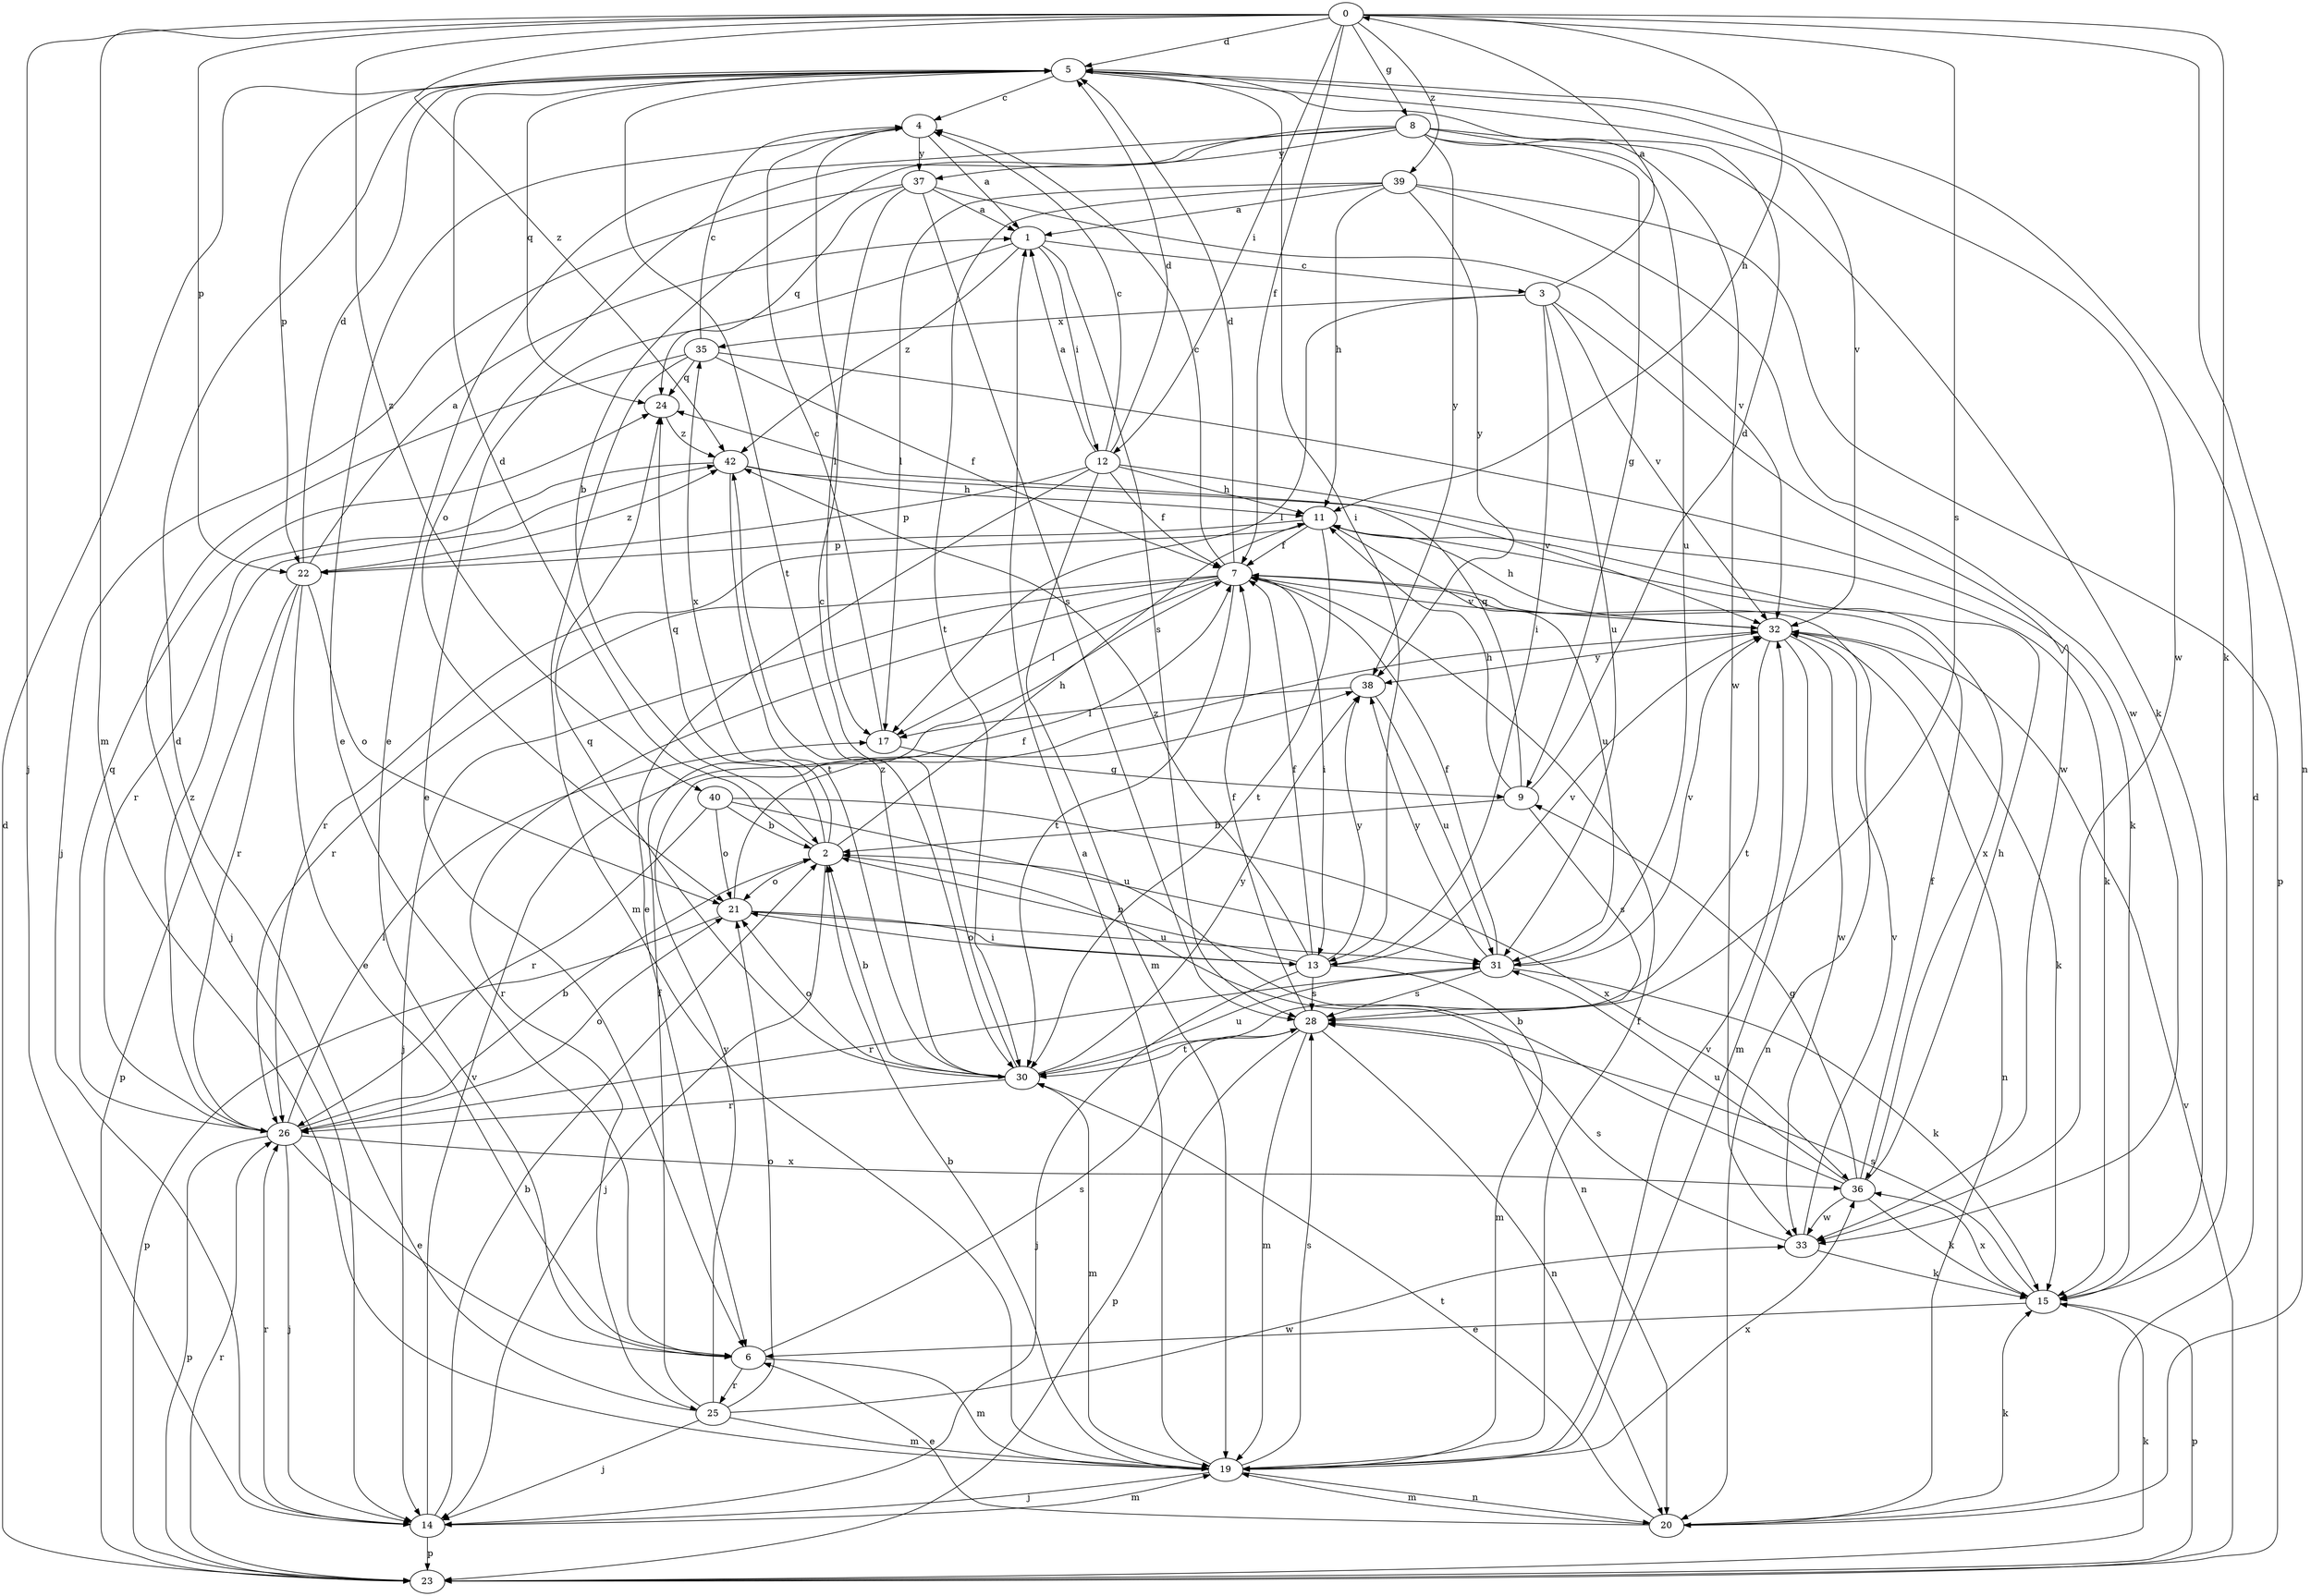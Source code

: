 strict digraph  {
0;
1;
2;
3;
4;
5;
6;
7;
8;
9;
11;
12;
13;
14;
15;
17;
19;
20;
21;
22;
23;
24;
25;
26;
28;
30;
31;
32;
33;
35;
36;
37;
38;
39;
40;
42;
0 -> 5  [label=d];
0 -> 7  [label=f];
0 -> 8  [label=g];
0 -> 11  [label=h];
0 -> 12  [label=i];
0 -> 14  [label=j];
0 -> 15  [label=k];
0 -> 19  [label=m];
0 -> 20  [label=n];
0 -> 22  [label=p];
0 -> 28  [label=s];
0 -> 39  [label=z];
0 -> 40  [label=z];
0 -> 42  [label=z];
1 -> 3  [label=c];
1 -> 6  [label=e];
1 -> 12  [label=i];
1 -> 28  [label=s];
1 -> 42  [label=z];
2 -> 5  [label=d];
2 -> 11  [label=h];
2 -> 14  [label=j];
2 -> 20  [label=n];
2 -> 21  [label=o];
2 -> 24  [label=q];
2 -> 35  [label=x];
3 -> 0  [label=a];
3 -> 13  [label=i];
3 -> 17  [label=l];
3 -> 31  [label=u];
3 -> 32  [label=v];
3 -> 33  [label=w];
3 -> 35  [label=x];
4 -> 1  [label=a];
4 -> 6  [label=e];
4 -> 37  [label=y];
5 -> 4  [label=c];
5 -> 13  [label=i];
5 -> 22  [label=p];
5 -> 24  [label=q];
5 -> 30  [label=t];
5 -> 32  [label=v];
5 -> 33  [label=w];
6 -> 19  [label=m];
6 -> 25  [label=r];
6 -> 28  [label=s];
7 -> 4  [label=c];
7 -> 5  [label=d];
7 -> 13  [label=i];
7 -> 14  [label=j];
7 -> 17  [label=l];
7 -> 20  [label=n];
7 -> 25  [label=r];
7 -> 26  [label=r];
7 -> 30  [label=t];
7 -> 32  [label=v];
8 -> 2  [label=b];
8 -> 6  [label=e];
8 -> 9  [label=g];
8 -> 15  [label=k];
8 -> 21  [label=o];
8 -> 31  [label=u];
8 -> 33  [label=w];
8 -> 37  [label=y];
8 -> 38  [label=y];
9 -> 2  [label=b];
9 -> 5  [label=d];
9 -> 11  [label=h];
9 -> 24  [label=q];
9 -> 28  [label=s];
11 -> 7  [label=f];
11 -> 22  [label=p];
11 -> 26  [label=r];
11 -> 30  [label=t];
11 -> 31  [label=u];
11 -> 36  [label=x];
12 -> 1  [label=a];
12 -> 4  [label=c];
12 -> 5  [label=d];
12 -> 6  [label=e];
12 -> 7  [label=f];
12 -> 11  [label=h];
12 -> 15  [label=k];
12 -> 19  [label=m];
12 -> 22  [label=p];
13 -> 2  [label=b];
13 -> 7  [label=f];
13 -> 14  [label=j];
13 -> 19  [label=m];
13 -> 21  [label=o];
13 -> 28  [label=s];
13 -> 32  [label=v];
13 -> 38  [label=y];
13 -> 42  [label=z];
14 -> 2  [label=b];
14 -> 19  [label=m];
14 -> 23  [label=p];
14 -> 26  [label=r];
14 -> 32  [label=v];
15 -> 6  [label=e];
15 -> 23  [label=p];
15 -> 28  [label=s];
15 -> 36  [label=x];
17 -> 4  [label=c];
17 -> 9  [label=g];
19 -> 1  [label=a];
19 -> 2  [label=b];
19 -> 7  [label=f];
19 -> 14  [label=j];
19 -> 20  [label=n];
19 -> 28  [label=s];
19 -> 32  [label=v];
19 -> 36  [label=x];
20 -> 5  [label=d];
20 -> 6  [label=e];
20 -> 15  [label=k];
20 -> 19  [label=m];
20 -> 30  [label=t];
21 -> 7  [label=f];
21 -> 13  [label=i];
21 -> 23  [label=p];
21 -> 31  [label=u];
22 -> 1  [label=a];
22 -> 5  [label=d];
22 -> 6  [label=e];
22 -> 21  [label=o];
22 -> 23  [label=p];
22 -> 26  [label=r];
22 -> 42  [label=z];
23 -> 5  [label=d];
23 -> 15  [label=k];
23 -> 26  [label=r];
23 -> 32  [label=v];
24 -> 42  [label=z];
25 -> 5  [label=d];
25 -> 7  [label=f];
25 -> 14  [label=j];
25 -> 19  [label=m];
25 -> 21  [label=o];
25 -> 33  [label=w];
25 -> 38  [label=y];
26 -> 2  [label=b];
26 -> 6  [label=e];
26 -> 14  [label=j];
26 -> 17  [label=l];
26 -> 21  [label=o];
26 -> 23  [label=p];
26 -> 24  [label=q];
26 -> 36  [label=x];
26 -> 42  [label=z];
28 -> 7  [label=f];
28 -> 19  [label=m];
28 -> 20  [label=n];
28 -> 23  [label=p];
28 -> 30  [label=t];
30 -> 2  [label=b];
30 -> 4  [label=c];
30 -> 19  [label=m];
30 -> 21  [label=o];
30 -> 24  [label=q];
30 -> 26  [label=r];
30 -> 31  [label=u];
30 -> 38  [label=y];
30 -> 42  [label=z];
31 -> 7  [label=f];
31 -> 15  [label=k];
31 -> 26  [label=r];
31 -> 28  [label=s];
31 -> 32  [label=v];
31 -> 38  [label=y];
32 -> 11  [label=h];
32 -> 15  [label=k];
32 -> 19  [label=m];
32 -> 20  [label=n];
32 -> 30  [label=t];
32 -> 33  [label=w];
32 -> 38  [label=y];
33 -> 15  [label=k];
33 -> 28  [label=s];
33 -> 32  [label=v];
35 -> 4  [label=c];
35 -> 7  [label=f];
35 -> 14  [label=j];
35 -> 15  [label=k];
35 -> 19  [label=m];
35 -> 24  [label=q];
36 -> 2  [label=b];
36 -> 7  [label=f];
36 -> 9  [label=g];
36 -> 11  [label=h];
36 -> 15  [label=k];
36 -> 31  [label=u];
36 -> 33  [label=w];
37 -> 1  [label=a];
37 -> 14  [label=j];
37 -> 17  [label=l];
37 -> 24  [label=q];
37 -> 28  [label=s];
37 -> 32  [label=v];
38 -> 17  [label=l];
38 -> 31  [label=u];
39 -> 1  [label=a];
39 -> 11  [label=h];
39 -> 17  [label=l];
39 -> 23  [label=p];
39 -> 30  [label=t];
39 -> 33  [label=w];
39 -> 38  [label=y];
40 -> 2  [label=b];
40 -> 21  [label=o];
40 -> 26  [label=r];
40 -> 31  [label=u];
40 -> 36  [label=x];
42 -> 11  [label=h];
42 -> 26  [label=r];
42 -> 30  [label=t];
42 -> 32  [label=v];
}
